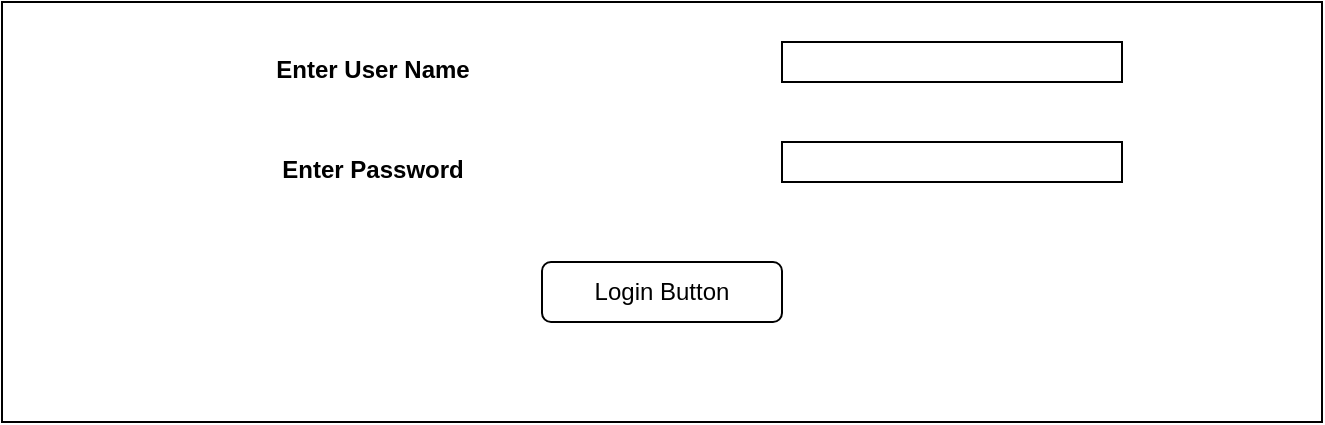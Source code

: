 <mxfile version="20.8.10" type="device"><diagram name="Page-1" id="Dc8rUK1hoOyQLn-JQJTd"><mxGraphModel dx="1036" dy="623" grid="1" gridSize="10" guides="1" tooltips="1" connect="1" arrows="1" fold="1" page="1" pageScale="1" pageWidth="850" pageHeight="1100" math="0" shadow="0"><root><mxCell id="0"/><mxCell id="1" parent="0"/><mxCell id="ntVseyrbnTIH8fJ0Ppea-1" value="" style="rounded=0;whiteSpace=wrap;html=1;" vertex="1" parent="1"><mxGeometry x="100" y="110" width="660" height="210" as="geometry"/></mxCell><mxCell id="ntVseyrbnTIH8fJ0Ppea-2" value="&lt;font style=&quot;font-size: 12px;&quot;&gt;Enter User Name&lt;/font&gt;" style="text;strokeColor=none;fillColor=none;html=1;fontSize=24;fontStyle=1;verticalAlign=middle;align=center;" vertex="1" parent="1"><mxGeometry x="230" y="120" width="110" height="40" as="geometry"/></mxCell><mxCell id="ntVseyrbnTIH8fJ0Ppea-4" value="" style="rounded=0;whiteSpace=wrap;html=1;" vertex="1" parent="1"><mxGeometry x="490" y="130" width="170" height="20" as="geometry"/></mxCell><mxCell id="ntVseyrbnTIH8fJ0Ppea-5" value="" style="rounded=0;whiteSpace=wrap;html=1;" vertex="1" parent="1"><mxGeometry x="490" y="180" width="170" height="20" as="geometry"/></mxCell><mxCell id="ntVseyrbnTIH8fJ0Ppea-6" value="&lt;font style=&quot;font-size: 12px;&quot;&gt;Enter Password&lt;/font&gt;" style="text;strokeColor=none;fillColor=none;html=1;fontSize=24;fontStyle=1;verticalAlign=middle;align=center;" vertex="1" parent="1"><mxGeometry x="230" y="170" width="110" height="40" as="geometry"/></mxCell><mxCell id="ntVseyrbnTIH8fJ0Ppea-7" value="Login Button" style="rounded=1;whiteSpace=wrap;html=1;fontSize=12;" vertex="1" parent="1"><mxGeometry x="370" y="240" width="120" height="30" as="geometry"/></mxCell></root></mxGraphModel></diagram></mxfile>